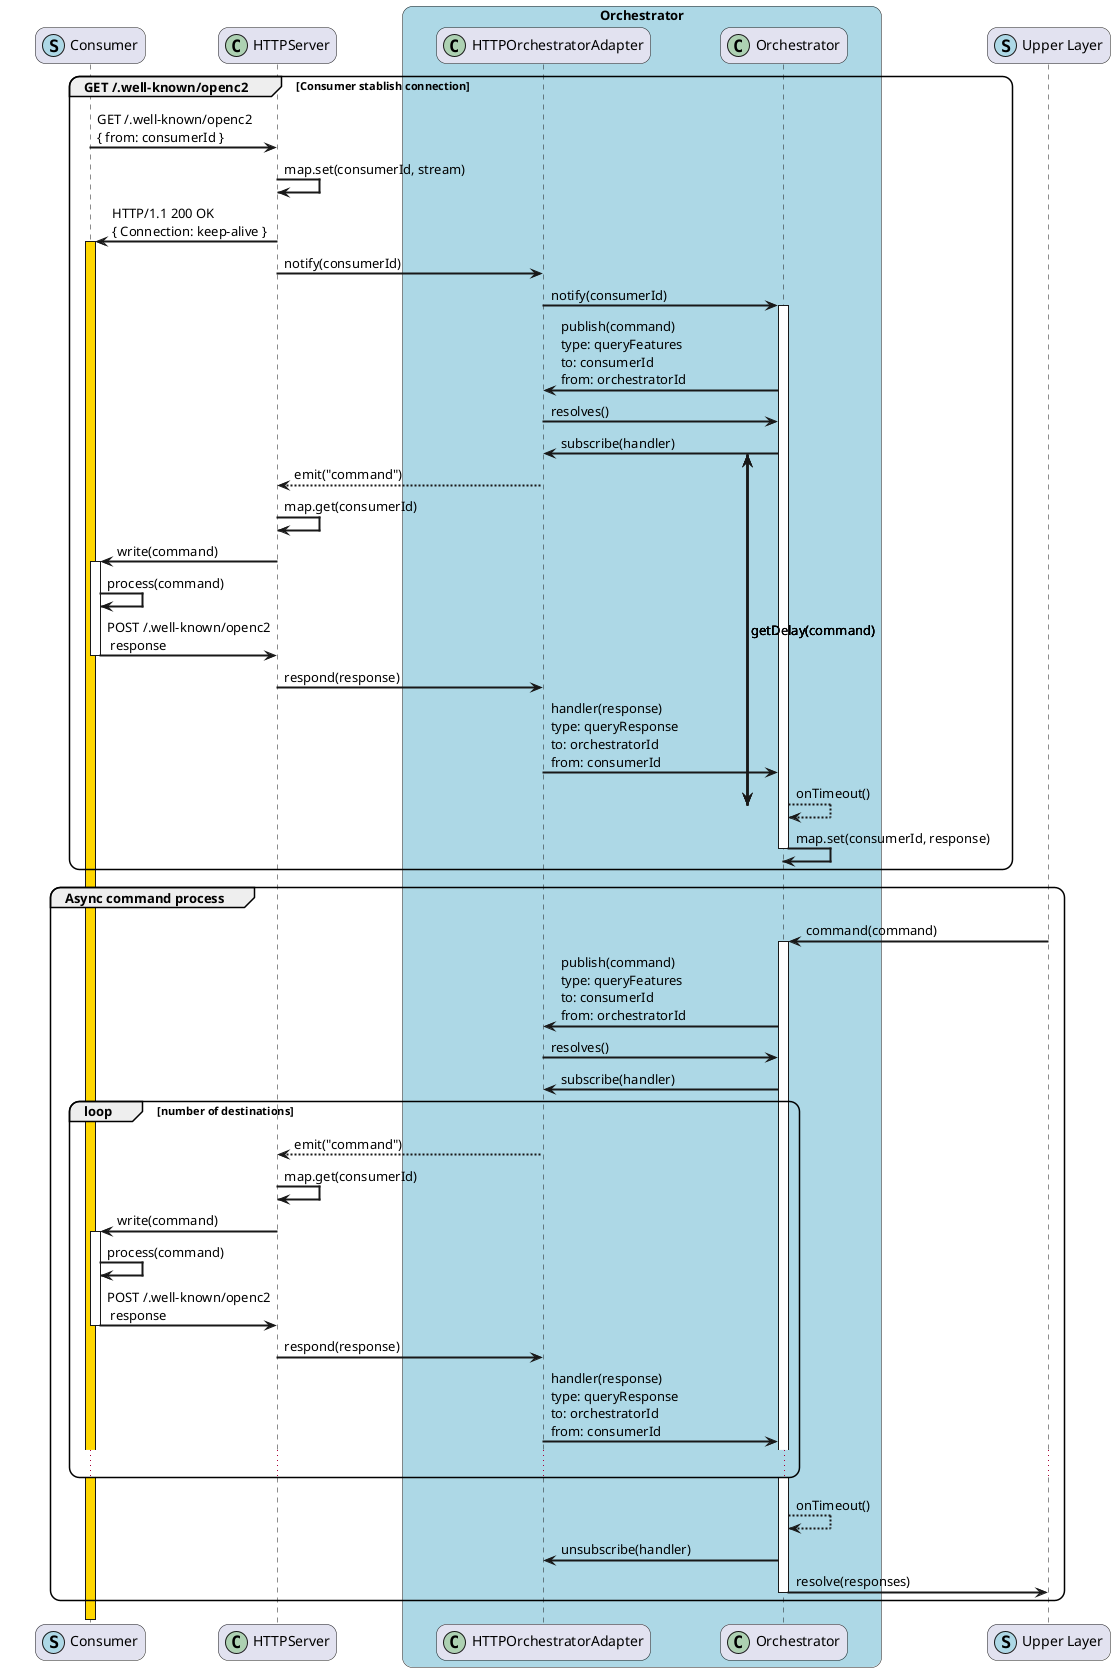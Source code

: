 @startuml http-orchestrator-adapter-sequence

!pragma teoz true

skinparam sequenceArrowThickness 2
skinparam roundcorner 20
skinparam maxmessagesize 200

skinparam ParticipantPadding 30
skinparam BoxPadding 30
skinparam SequenceBoxBackgroundColor AliceBlue
skinparam ActorBorderColor SaddleBrown
skinparam sequenceMessageAlign left

participant "Consumer" as Consumer << (S, LightBlue) >> order 0
participant "HTTPServer" as Transport << (C,#ADD1B2) >> order 1
box "Orchestrator" #LightBlue
participant "HTTPOrchestratorAdapter" as Adapter << (C,#ADD1B2) >> order 2
participant "Orchestrator" as Orchestrator << (C,#ADD1B2) >> order 3
end box
participant "Upper Layer" as Upper << (S,LightBlue) >> order 4

group GET /.well-known/openc2 [Consumer stablish connection]
Consumer -> Transport : GET /.well-known/openc2\n{ from: consumerId }
Transport -> Transport : map.set(consumerId, stream)
Transport -> Consumer : HTTP/1.1 200 OK\n{ Connection: keep-alive } 
activate Consumer #Gold
Transport -> Adapter : notify(consumerId)
Adapter -> Orchestrator : notify(consumerId)
activate Orchestrator
Orchestrator -> Adapter : publish(command)\ntype: queryFeatures\nto: consumerId\nfrom: orchestratorId
Adapter -> Orchestrator : resolves()
{start} Orchestrator -> Adapter : subscribe(handler)
Adapter --> Transport : emit("command")
Transport -> Transport : map.get(consumerId)
Transport -> Consumer : write(command)
activate Consumer
Consumer -> Consumer : process(command) 
Consumer -> Transport: POST /.well-known/openc2\n response
deactivate Consumer
Transport -> Adapter : respond(response)
Adapter -> Orchestrator : handler(response)\ntype: queryResponse\nto: orchestratorId\nfrom: consumerId
{end} Orchestrator --> Orchestrator : onTimeout()
{start} <-> {end} : getDelay(command)
Orchestrator -> Orchestrator : map.set(consumerId, response)
deactivate Orchestrator
end


group Async command process
Upper -> Orchestrator : command(command)
activate Orchestrator
Orchestrator -> Adapter : publish(command)\ntype: queryFeatures\nto: consumerId\nfrom: orchestratorId
Adapter -> Orchestrator : resolves()
{start} Orchestrator -> Adapter : subscribe(handler)
loop number of destinations
Adapter --> Transport : emit("command")
Transport -> Transport : map.get(consumerId)
Transport -> Consumer : write(command)
activate Consumer
Consumer -> Consumer : process(command) 
Consumer -> Transport: POST /.well-known/openc2\n response
deactivate Consumer
Transport -> Adapter : respond(response)
Adapter -> Orchestrator : handler(response)\ntype: queryResponse\nto: orchestratorId\nfrom: consumerId
...
end
{end} Orchestrator --> Orchestrator : onTimeout()
Orchestrator -> Adapter : unsubscribe(handler)
Orchestrator -> Upper : resolve(responses)
{start} <-> {end} : getDelay(command)
deactivate Orchestrator
end
deactivate Consumer

@enduml